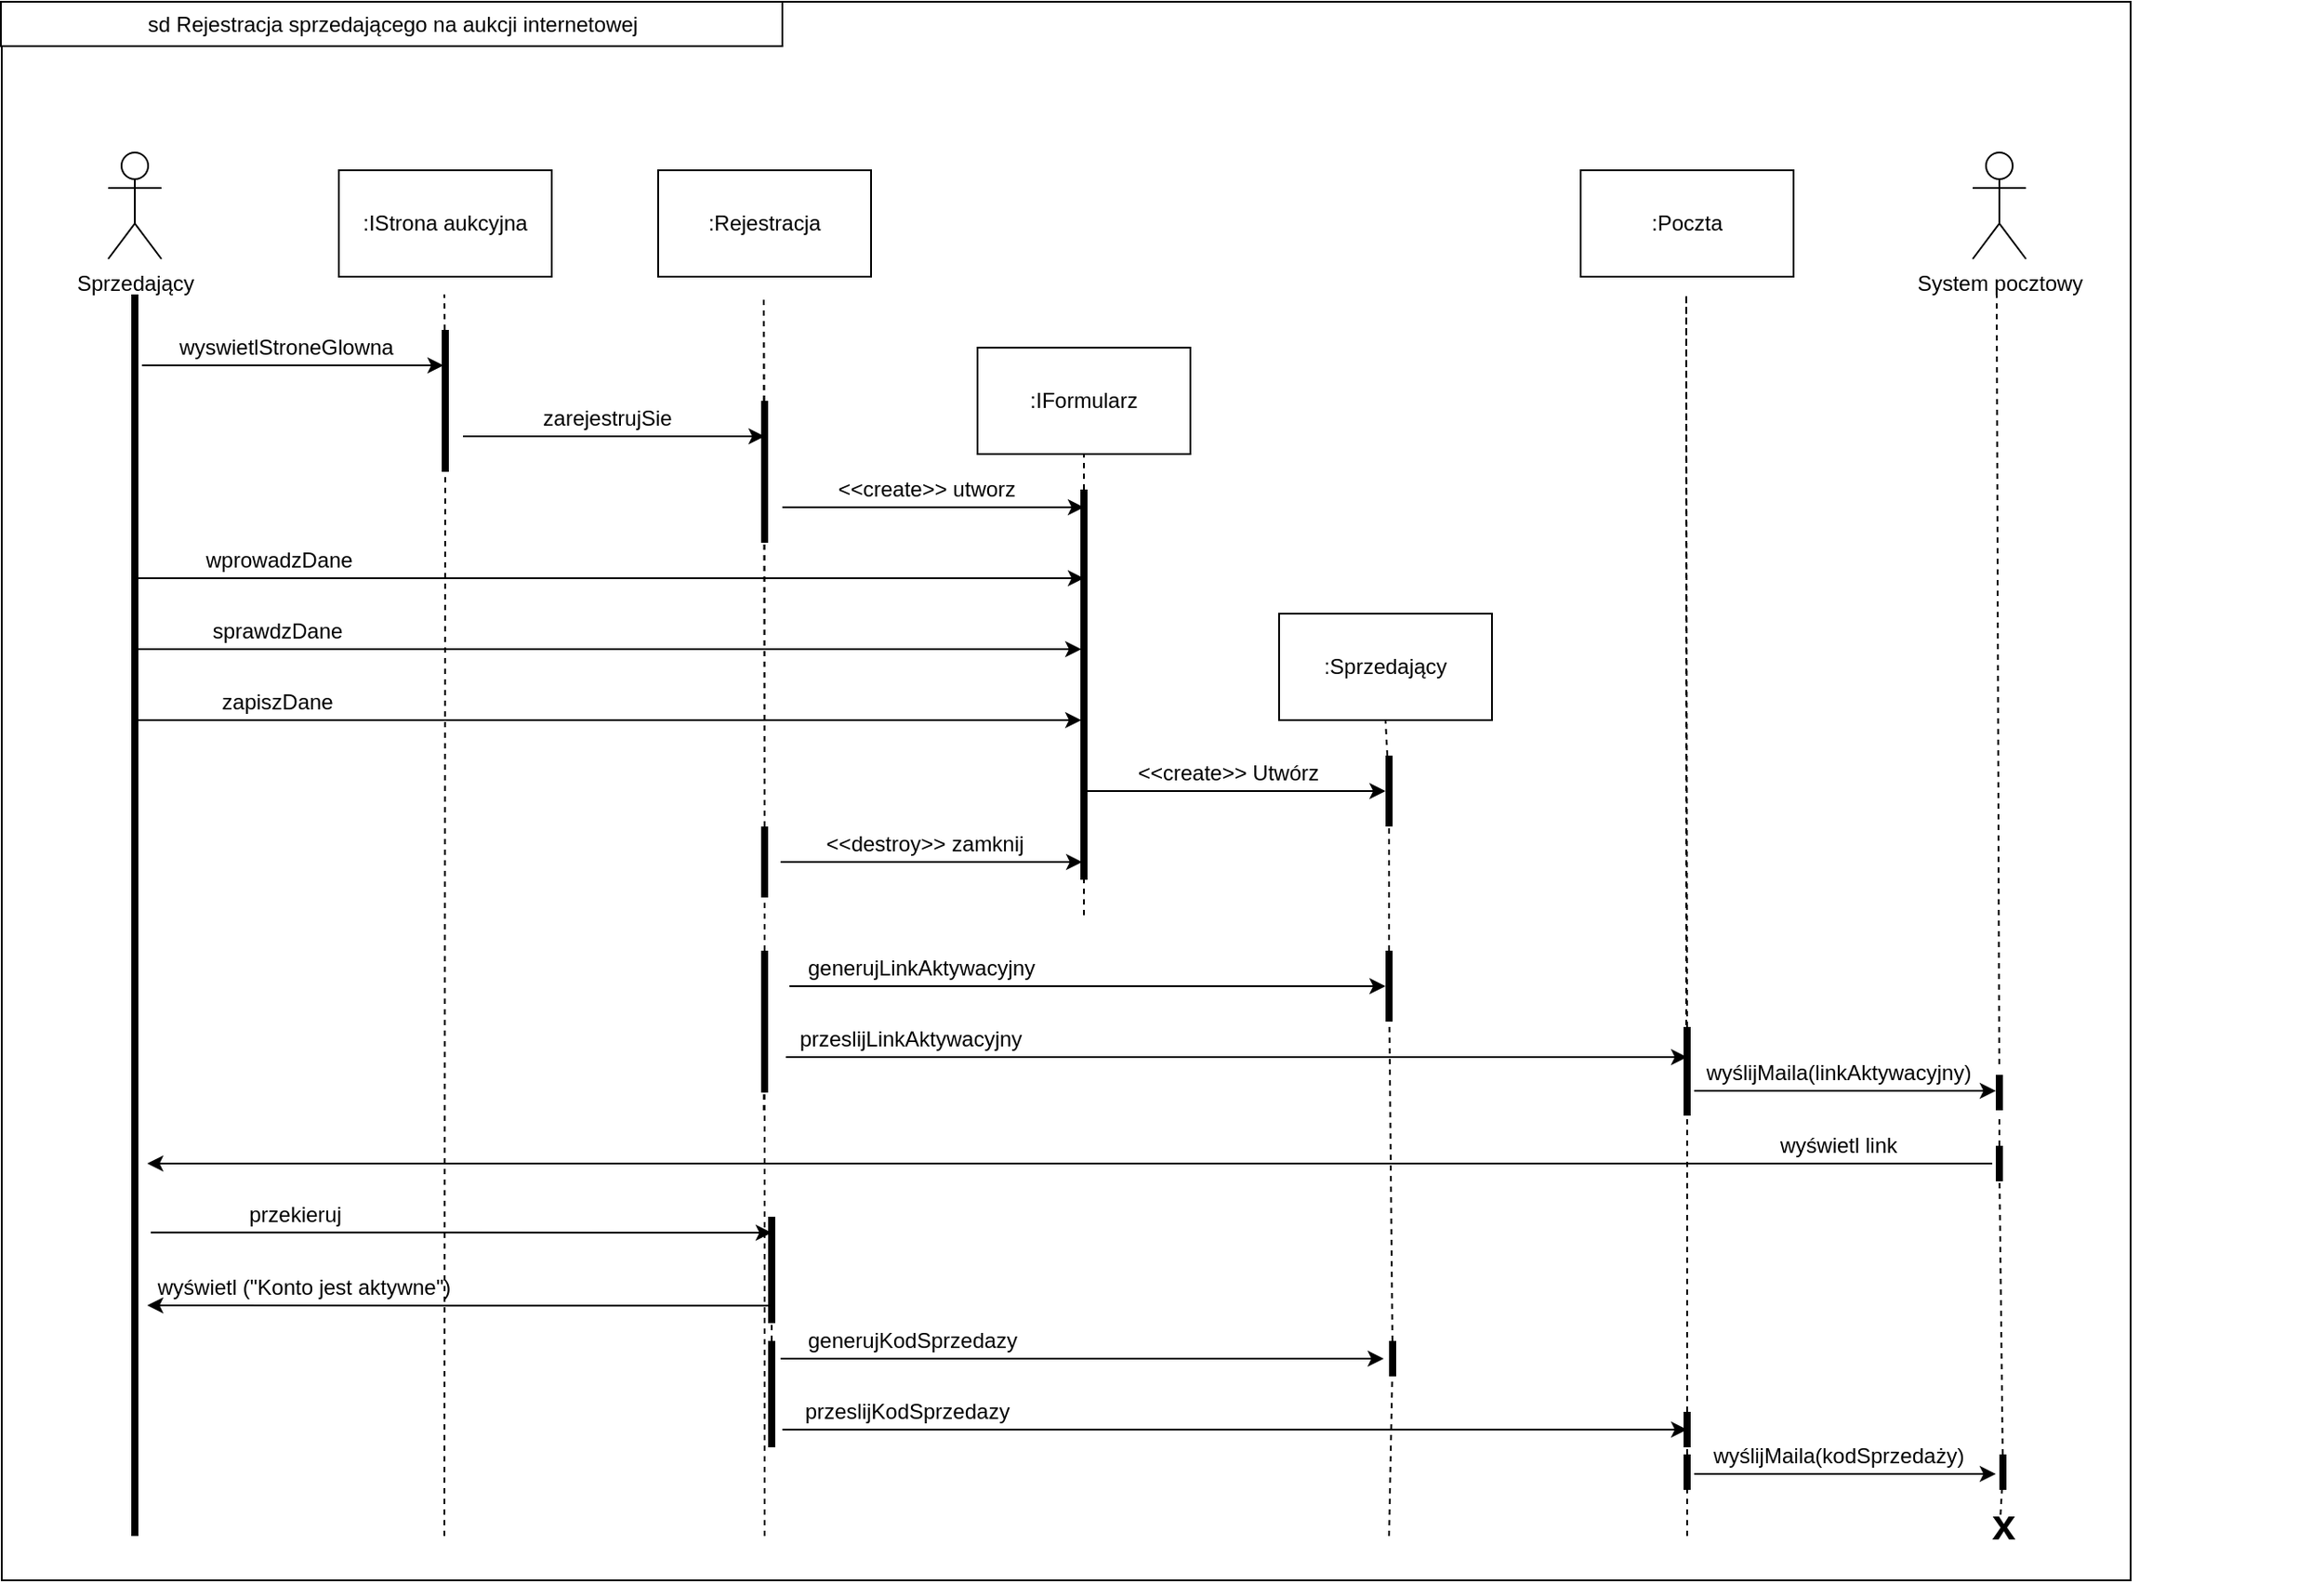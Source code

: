 <mxfile version="14.1.8" type="device"><diagram id="TclDcr41WI8yG3mQ187Z" name="Strona-1"><mxGraphModel dx="1851" dy="1761" grid="1" gridSize="10" guides="1" tooltips="1" connect="1" arrows="1" fold="1" page="1" pageScale="1" pageWidth="827" pageHeight="1169" math="0" shadow="0"><root><mxCell id="0"/><mxCell id="1" parent="0"/><mxCell id="VKVx8YX4D4wY5rULD72b-1" value="" style="rounded=0;whiteSpace=wrap;html=1;" vertex="1" parent="1"><mxGeometry y="-65" width="1200" height="890" as="geometry"/></mxCell><mxCell id="MxS5eRHeeOhXCV1rR9VC-2" value="Sprzedający" style="shape=umlActor;verticalLabelPosition=bottom;verticalAlign=top;html=1;outlineConnect=0;" parent="1" vertex="1"><mxGeometry x="60" y="20" width="30" height="60" as="geometry"/></mxCell><mxCell id="MxS5eRHeeOhXCV1rR9VC-8" value="" style="endArrow=none;dashed=1;html=1;" parent="1" source="MxS5eRHeeOhXCV1rR9VC-78" edge="1"><mxGeometry width="50" height="50" relative="1" as="geometry"><mxPoint x="75" y="760" as="sourcePoint"/><mxPoint x="74.5" y="100" as="targetPoint"/></mxGeometry></mxCell><mxCell id="MxS5eRHeeOhXCV1rR9VC-10" value="" style="endArrow=none;dashed=1;html=1;" parent="1" source="MxS5eRHeeOhXCV1rR9VC-81" edge="1"><mxGeometry width="50" height="50" relative="1" as="geometry"><mxPoint x="249.5" y="630" as="sourcePoint"/><mxPoint x="249.5" y="100" as="targetPoint"/></mxGeometry></mxCell><mxCell id="MxS5eRHeeOhXCV1rR9VC-11" value=":IStrona aukcyjna" style="rounded=0;whiteSpace=wrap;html=1;" parent="1" vertex="1"><mxGeometry x="190" y="30" width="120" height="60" as="geometry"/></mxCell><mxCell id="MxS5eRHeeOhXCV1rR9VC-12" value="" style="endArrow=none;dashed=1;html=1;" parent="1" source="MxS5eRHeeOhXCV1rR9VC-94" edge="1"><mxGeometry width="50" height="50" relative="1" as="geometry"><mxPoint x="429.5" y="560" as="sourcePoint"/><mxPoint x="429.5" y="100" as="targetPoint"/></mxGeometry></mxCell><mxCell id="MxS5eRHeeOhXCV1rR9VC-13" value=":Rejestracja" style="rounded=0;whiteSpace=wrap;html=1;" parent="1" vertex="1"><mxGeometry x="370" y="30" width="120" height="60" as="geometry"/></mxCell><mxCell id="MxS5eRHeeOhXCV1rR9VC-15" value="" style="endArrow=none;dashed=1;html=1;" parent="1" source="MxS5eRHeeOhXCV1rR9VC-83" edge="1"><mxGeometry width="50" height="50" relative="1" as="geometry"><mxPoint x="429.5" y="760" as="sourcePoint"/><mxPoint x="429.5" y="100" as="targetPoint"/></mxGeometry></mxCell><mxCell id="MxS5eRHeeOhXCV1rR9VC-16" value="" style="endArrow=none;dashed=1;html=1;" parent="1" edge="1"><mxGeometry width="50" height="50" relative="1" as="geometry"><mxPoint x="610" y="450" as="sourcePoint"/><mxPoint x="610" y="190" as="targetPoint"/></mxGeometry></mxCell><mxCell id="MxS5eRHeeOhXCV1rR9VC-17" value=":IFormularz" style="rounded=0;whiteSpace=wrap;html=1;" parent="1" vertex="1"><mxGeometry x="550" y="130" width="120" height="60" as="geometry"/></mxCell><mxCell id="MxS5eRHeeOhXCV1rR9VC-18" value="" style="endArrow=none;dashed=1;html=1;" parent="1" source="MxS5eRHeeOhXCV1rR9VC-101" edge="1"><mxGeometry width="50" height="50" relative="1" as="geometry"><mxPoint x="779.5" y="760" as="sourcePoint"/><mxPoint x="780" y="340" as="targetPoint"/></mxGeometry></mxCell><mxCell id="MxS5eRHeeOhXCV1rR9VC-19" value=":Sprzedający" style="rounded=0;whiteSpace=wrap;html=1;" parent="1" vertex="1"><mxGeometry x="720" y="280" width="120" height="60" as="geometry"/></mxCell><mxCell id="MxS5eRHeeOhXCV1rR9VC-22" value="" style="endArrow=none;dashed=1;html=1;" parent="1" edge="1"><mxGeometry width="50" height="50" relative="1" as="geometry"><mxPoint x="949.5" y="560" as="sourcePoint"/><mxPoint x="949.5" y="100" as="targetPoint"/></mxGeometry></mxCell><mxCell id="MxS5eRHeeOhXCV1rR9VC-23" value=":Poczta" style="rounded=0;whiteSpace=wrap;html=1;" parent="1" vertex="1"><mxGeometry x="890" y="30" width="120" height="60" as="geometry"/></mxCell><mxCell id="MxS5eRHeeOhXCV1rR9VC-24" value="" style="endArrow=none;dashed=1;html=1;" parent="1" source="MxS5eRHeeOhXCV1rR9VC-108" edge="1"><mxGeometry width="50" height="50" relative="1" as="geometry"><mxPoint x="949.5" y="760" as="sourcePoint"/><mxPoint x="949.5" y="100" as="targetPoint"/></mxGeometry></mxCell><mxCell id="MxS5eRHeeOhXCV1rR9VC-25" value="" style="endArrow=none;dashed=1;html=1;" parent="1" edge="1"><mxGeometry width="50" height="50" relative="1" as="geometry"><mxPoint x="1125.95" y="534" as="sourcePoint"/><mxPoint x="1124.5" y="100" as="targetPoint"/></mxGeometry></mxCell><mxCell id="MxS5eRHeeOhXCV1rR9VC-29" value="" style="endArrow=classic;html=1;" parent="1" edge="1"><mxGeometry width="50" height="50" relative="1" as="geometry"><mxPoint x="79" y="140" as="sourcePoint"/><mxPoint x="249" y="140" as="targetPoint"/></mxGeometry></mxCell><mxCell id="MxS5eRHeeOhXCV1rR9VC-31" value="wyswietlStroneGlowna" style="text;html=1;align=center;verticalAlign=middle;resizable=0;points=[];autosize=1;" parent="1" vertex="1"><mxGeometry x="90" y="120" width="140" height="20" as="geometry"/></mxCell><mxCell id="MxS5eRHeeOhXCV1rR9VC-32" value="" style="endArrow=classic;html=1;" parent="1" edge="1"><mxGeometry width="50" height="50" relative="1" as="geometry"><mxPoint x="260" y="180" as="sourcePoint"/><mxPoint x="430" y="180" as="targetPoint"/></mxGeometry></mxCell><mxCell id="MxS5eRHeeOhXCV1rR9VC-33" value="zarejestrujSie" style="text;html=1;align=center;verticalAlign=middle;resizable=0;points=[];autosize=1;" parent="1" vertex="1"><mxGeometry x="296" y="160" width="90" height="20" as="geometry"/></mxCell><mxCell id="MxS5eRHeeOhXCV1rR9VC-34" value="" style="endArrow=classic;html=1;" parent="1" edge="1"><mxGeometry width="50" height="50" relative="1" as="geometry"><mxPoint x="440" y="220" as="sourcePoint"/><mxPoint x="610" y="220" as="targetPoint"/></mxGeometry></mxCell><mxCell id="MxS5eRHeeOhXCV1rR9VC-35" value="&amp;lt;&amp;lt;create&amp;gt;&amp;gt; utworz" style="text;html=1;align=center;verticalAlign=middle;resizable=0;points=[];autosize=1;" parent="1" vertex="1"><mxGeometry x="461" y="200" width="120" height="20" as="geometry"/></mxCell><mxCell id="MxS5eRHeeOhXCV1rR9VC-36" value="" style="endArrow=classic;html=1;" parent="1" edge="1"><mxGeometry width="50" height="50" relative="1" as="geometry"><mxPoint x="75" y="260" as="sourcePoint"/><mxPoint x="610" y="260" as="targetPoint"/></mxGeometry></mxCell><mxCell id="MxS5eRHeeOhXCV1rR9VC-37" value="wprowadzDane" style="text;html=1;align=center;verticalAlign=middle;resizable=0;points=[];autosize=1;" parent="1" vertex="1"><mxGeometry x="106" y="240" width="100" height="20" as="geometry"/></mxCell><mxCell id="MxS5eRHeeOhXCV1rR9VC-38" value="" style="endArrow=classic;html=1;" parent="1" edge="1"><mxGeometry width="50" height="50" relative="1" as="geometry"><mxPoint x="73.5" y="300" as="sourcePoint"/><mxPoint x="608.5" y="300" as="targetPoint"/></mxGeometry></mxCell><mxCell id="MxS5eRHeeOhXCV1rR9VC-39" value="sprawdzDane" style="text;html=1;align=center;verticalAlign=middle;resizable=0;points=[];autosize=1;" parent="1" vertex="1"><mxGeometry x="109.5" y="280" width="90" height="20" as="geometry"/></mxCell><mxCell id="MxS5eRHeeOhXCV1rR9VC-41" value="" style="endArrow=classic;html=1;" parent="1" edge="1"><mxGeometry width="50" height="50" relative="1" as="geometry"><mxPoint x="73.5" y="340" as="sourcePoint"/><mxPoint x="608.5" y="340" as="targetPoint"/></mxGeometry></mxCell><mxCell id="MxS5eRHeeOhXCV1rR9VC-42" value="zapiszDane" style="text;html=1;align=center;verticalAlign=middle;resizable=0;points=[];autosize=1;" parent="1" vertex="1"><mxGeometry x="114.5" y="320" width="80" height="20" as="geometry"/></mxCell><mxCell id="MxS5eRHeeOhXCV1rR9VC-43" value="" style="endArrow=classic;html=1;" parent="1" edge="1"><mxGeometry width="50" height="50" relative="1" as="geometry"><mxPoint x="610" y="380" as="sourcePoint"/><mxPoint x="780" y="380" as="targetPoint"/></mxGeometry></mxCell><mxCell id="MxS5eRHeeOhXCV1rR9VC-44" value="&amp;lt;&amp;lt;create&amp;gt;&amp;gt; Utwórz" style="text;html=1;align=center;verticalAlign=middle;resizable=0;points=[];autosize=1;" parent="1" vertex="1"><mxGeometry x="631" y="360" width="120" height="20" as="geometry"/></mxCell><mxCell id="MxS5eRHeeOhXCV1rR9VC-45" value="" style="endArrow=classic;html=1;" parent="1" edge="1"><mxGeometry width="50" height="50" relative="1" as="geometry"><mxPoint x="439" y="420" as="sourcePoint"/><mxPoint x="609" y="420" as="targetPoint"/></mxGeometry></mxCell><mxCell id="MxS5eRHeeOhXCV1rR9VC-46" value="&amp;lt;&amp;lt;destroy&amp;gt;&amp;gt; zamknij" style="text;html=1;align=center;verticalAlign=middle;resizable=0;points=[];autosize=1;" parent="1" vertex="1"><mxGeometry x="455" y="400" width="130" height="20" as="geometry"/></mxCell><mxCell id="MxS5eRHeeOhXCV1rR9VC-47" value="" style="endArrow=classic;html=1;" parent="1" edge="1"><mxGeometry width="50" height="50" relative="1" as="geometry"><mxPoint x="444" y="490" as="sourcePoint"/><mxPoint x="780" y="490" as="targetPoint"/></mxGeometry></mxCell><mxCell id="MxS5eRHeeOhXCV1rR9VC-48" value="generujLinkAktywacyjny" style="text;html=1;align=center;verticalAlign=middle;resizable=0;points=[];autosize=1;" parent="1" vertex="1"><mxGeometry x="448" y="470" width="140" height="20" as="geometry"/></mxCell><mxCell id="MxS5eRHeeOhXCV1rR9VC-49" value="" style="endArrow=classic;html=1;" parent="1" edge="1"><mxGeometry width="50" height="50" relative="1" as="geometry"><mxPoint x="442" y="530" as="sourcePoint"/><mxPoint x="950" y="530" as="targetPoint"/></mxGeometry></mxCell><mxCell id="MxS5eRHeeOhXCV1rR9VC-50" value="przeslijLinkAktywacyjny" style="text;html=1;align=center;verticalAlign=middle;resizable=0;points=[];autosize=1;" parent="1" vertex="1"><mxGeometry x="442" y="510" width="140" height="20" as="geometry"/></mxCell><mxCell id="MxS5eRHeeOhXCV1rR9VC-51" value="" style="endArrow=classic;html=1;" parent="1" edge="1"><mxGeometry width="50" height="50" relative="1" as="geometry"><mxPoint x="439" y="700" as="sourcePoint"/><mxPoint x="779" y="700" as="targetPoint"/></mxGeometry></mxCell><mxCell id="MxS5eRHeeOhXCV1rR9VC-52" value="generujKodSprzedazy" style="text;html=1;align=center;verticalAlign=middle;resizable=0;points=[];autosize=1;" parent="1" vertex="1"><mxGeometry x="448" y="680" width="130" height="20" as="geometry"/></mxCell><mxCell id="MxS5eRHeeOhXCV1rR9VC-53" value="" style="endArrow=classic;html=1;" parent="1" edge="1"><mxGeometry width="50" height="50" relative="1" as="geometry"><mxPoint x="440" y="740" as="sourcePoint"/><mxPoint x="950" y="740" as="targetPoint"/></mxGeometry></mxCell><mxCell id="MxS5eRHeeOhXCV1rR9VC-54" value="przeslijKodSprzedazy" style="text;html=1;align=center;verticalAlign=middle;resizable=0;points=[];autosize=1;" parent="1" vertex="1"><mxGeometry x="445" y="720" width="130" height="20" as="geometry"/></mxCell><mxCell id="MxS5eRHeeOhXCV1rR9VC-56" value="" style="endArrow=classic;html=1;" parent="1" edge="1"><mxGeometry width="50" height="50" relative="1" as="geometry"><mxPoint x="954" y="549" as="sourcePoint"/><mxPoint x="1124" y="549" as="targetPoint"/></mxGeometry></mxCell><mxCell id="MxS5eRHeeOhXCV1rR9VC-57" value="wyślijMaila(linkAktywacyjny)" style="text;html=1;align=center;verticalAlign=middle;resizable=0;points=[];autosize=1;" parent="1" vertex="1"><mxGeometry x="950" y="529" width="170" height="20" as="geometry"/></mxCell><mxCell id="MxS5eRHeeOhXCV1rR9VC-58" value="" style="endArrow=classic;html=1;" parent="1" edge="1"><mxGeometry width="50" height="50" relative="1" as="geometry"><mxPoint x="954" y="765" as="sourcePoint"/><mxPoint x="1124" y="765" as="targetPoint"/></mxGeometry></mxCell><mxCell id="MxS5eRHeeOhXCV1rR9VC-59" value="wyślijMaila(kodSprzedaży)" style="text;html=1;align=center;verticalAlign=middle;resizable=0;points=[];autosize=1;" parent="1" vertex="1"><mxGeometry x="955" y="745" width="160" height="20" as="geometry"/></mxCell><mxCell id="MxS5eRHeeOhXCV1rR9VC-60" value="" style="endArrow=classic;html=1;" parent="1" edge="1"><mxGeometry width="50" height="50" relative="1" as="geometry"><mxPoint x="1122" y="590" as="sourcePoint"/><mxPoint x="82" y="590" as="targetPoint"/></mxGeometry></mxCell><mxCell id="MxS5eRHeeOhXCV1rR9VC-61" value="wyświetl link" style="text;html=1;align=center;verticalAlign=middle;resizable=0;points=[];autosize=1;" parent="1" vertex="1"><mxGeometry x="995" y="570" width="80" height="20" as="geometry"/></mxCell><mxCell id="MxS5eRHeeOhXCV1rR9VC-68" value="" style="endArrow=classic;html=1;" parent="1" edge="1"><mxGeometry width="50" height="50" relative="1" as="geometry"><mxPoint x="84" y="628.82" as="sourcePoint"/><mxPoint x="434" y="629" as="targetPoint"/></mxGeometry></mxCell><mxCell id="MxS5eRHeeOhXCV1rR9VC-69" value="przekieruj" style="text;html=1;align=center;verticalAlign=middle;resizable=0;points=[];autosize=1;" parent="1" vertex="1"><mxGeometry x="130" y="608.82" width="70" height="20" as="geometry"/></mxCell><mxCell id="MxS5eRHeeOhXCV1rR9VC-70" value="" style="endArrow=classic;html=1;" parent="1" edge="1"><mxGeometry width="50" height="50" relative="1" as="geometry"><mxPoint x="432" y="670.18" as="sourcePoint"/><mxPoint x="82" y="670.0" as="targetPoint"/></mxGeometry></mxCell><mxCell id="MxS5eRHeeOhXCV1rR9VC-71" value="wyświetl (&quot;Konto jest aktywne&quot;)" style="text;html=1;align=center;verticalAlign=middle;resizable=0;points=[];autosize=1;" parent="1" vertex="1"><mxGeometry x="80" y="650.0" width="180" height="20" as="geometry"/></mxCell><mxCell id="MxS5eRHeeOhXCV1rR9VC-75" value="System pocztowy" style="shape=umlActor;verticalLabelPosition=bottom;verticalAlign=top;html=1;outlineConnect=0;" parent="1" vertex="1"><mxGeometry x="1111" y="20" width="30" height="60" as="geometry"/></mxCell><mxCell id="MxS5eRHeeOhXCV1rR9VC-78" value="" style="line;strokeWidth=4;fillColor=none;align=left;verticalAlign=middle;spacingTop=-1;spacingLeft=3;spacingRight=3;rotatable=0;labelPosition=right;points=[];portConstraint=eastwest;direction=south;" parent="1" vertex="1"><mxGeometry x="71" y="100" width="8" height="700" as="geometry"/></mxCell><mxCell id="MxS5eRHeeOhXCV1rR9VC-79" value="" style="endArrow=none;dashed=1;html=1;" parent="1" edge="1"><mxGeometry width="50" height="50" relative="1" as="geometry"><mxPoint x="79" y="790.0" as="sourcePoint"/><mxPoint x="79" y="790.0" as="targetPoint"/></mxGeometry></mxCell><mxCell id="MxS5eRHeeOhXCV1rR9VC-81" value="" style="line;strokeWidth=4;fillColor=none;align=left;verticalAlign=middle;spacingTop=-1;spacingLeft=3;spacingRight=3;rotatable=0;labelPosition=right;points=[];portConstraint=eastwest;direction=south;" parent="1" vertex="1"><mxGeometry x="246" y="120" width="8" height="80" as="geometry"/></mxCell><mxCell id="MxS5eRHeeOhXCV1rR9VC-82" value="" style="endArrow=none;dashed=1;html=1;" parent="1" target="MxS5eRHeeOhXCV1rR9VC-81" edge="1"><mxGeometry width="50" height="50" relative="1" as="geometry"><mxPoint x="249.5" y="800" as="sourcePoint"/><mxPoint x="249.5" y="100" as="targetPoint"/></mxGeometry></mxCell><mxCell id="MxS5eRHeeOhXCV1rR9VC-83" value="" style="line;strokeWidth=4;fillColor=none;align=left;verticalAlign=middle;spacingTop=-1;spacingLeft=3;spacingRight=3;rotatable=0;labelPosition=right;points=[];portConstraint=eastwest;direction=south;" parent="1" vertex="1"><mxGeometry x="426" y="160" width="8" height="80" as="geometry"/></mxCell><mxCell id="MxS5eRHeeOhXCV1rR9VC-84" value="" style="endArrow=none;dashed=1;html=1;" parent="1" source="MxS5eRHeeOhXCV1rR9VC-94" target="MxS5eRHeeOhXCV1rR9VC-83" edge="1"><mxGeometry width="50" height="50" relative="1" as="geometry"><mxPoint x="429.5" y="760.0" as="sourcePoint"/><mxPoint x="429.5" y="100" as="targetPoint"/></mxGeometry></mxCell><mxCell id="MxS5eRHeeOhXCV1rR9VC-86" value="" style="endArrow=none;dashed=1;html=1;" parent="1" source="MxS5eRHeeOhXCV1rR9VC-87" edge="1"><mxGeometry width="50" height="50" relative="1" as="geometry"><mxPoint x="610" y="430" as="sourcePoint"/><mxPoint x="610.0" y="230" as="targetPoint"/></mxGeometry></mxCell><mxCell id="MxS5eRHeeOhXCV1rR9VC-87" value="" style="line;strokeWidth=4;fillColor=none;align=left;verticalAlign=middle;spacingTop=-1;spacingLeft=3;spacingRight=3;rotatable=0;labelPosition=right;points=[];portConstraint=eastwest;direction=south;" parent="1" vertex="1"><mxGeometry x="606" y="210" width="8" height="220" as="geometry"/></mxCell><mxCell id="MxS5eRHeeOhXCV1rR9VC-88" value="" style="endArrow=none;dashed=1;html=1;" parent="1" edge="1"><mxGeometry width="50" height="50" relative="1" as="geometry"><mxPoint x="614" y="460" as="sourcePoint"/><mxPoint x="614" y="460" as="targetPoint"/></mxGeometry></mxCell><mxCell id="MxS5eRHeeOhXCV1rR9VC-93" value="x" style="text;strokeColor=none;fillColor=none;html=1;fontSize=24;fontStyle=1;verticalAlign=middle;align=center;" parent="1" vertex="1"><mxGeometry x="1078" y="774" width="100" height="40" as="geometry"/></mxCell><mxCell id="MxS5eRHeeOhXCV1rR9VC-95" value="" style="endArrow=none;dashed=1;html=1;" parent="1" target="MxS5eRHeeOhXCV1rR9VC-94" edge="1"><mxGeometry width="50" height="50" relative="1" as="geometry"><mxPoint x="430" y="800" as="sourcePoint"/><mxPoint x="429.964" y="240" as="targetPoint"/></mxGeometry></mxCell><mxCell id="MxS5eRHeeOhXCV1rR9VC-94" value="" style="line;strokeWidth=4;fillColor=none;align=left;verticalAlign=middle;spacingTop=-1;spacingLeft=3;spacingRight=3;rotatable=0;labelPosition=right;points=[];portConstraint=eastwest;direction=south;" parent="1" vertex="1"><mxGeometry x="426" y="400" width="8" height="40" as="geometry"/></mxCell><mxCell id="MxS5eRHeeOhXCV1rR9VC-96" value="" style="endArrow=none;dashed=1;html=1;" parent="1" source="MxS5eRHeeOhXCV1rR9VC-106" target="MxS5eRHeeOhXCV1rR9VC-94" edge="1"><mxGeometry width="50" height="50" relative="1" as="geometry"><mxPoint x="429.5" y="560" as="sourcePoint"/><mxPoint x="429.5" y="100" as="targetPoint"/></mxGeometry></mxCell><mxCell id="MxS5eRHeeOhXCV1rR9VC-101" value="" style="line;strokeWidth=4;fillColor=none;align=left;verticalAlign=middle;spacingTop=-1;spacingLeft=3;spacingRight=3;rotatable=0;labelPosition=right;points=[];portConstraint=eastwest;direction=south;" parent="1" vertex="1"><mxGeometry x="604" y="360" width="356" height="40" as="geometry"/></mxCell><mxCell id="MxS5eRHeeOhXCV1rR9VC-102" value="" style="endArrow=none;dashed=1;html=1;" parent="1" source="MxS5eRHeeOhXCV1rR9VC-103" target="MxS5eRHeeOhXCV1rR9VC-101" edge="1"><mxGeometry width="50" height="50" relative="1" as="geometry"><mxPoint x="779.5" y="760.0" as="sourcePoint"/><mxPoint x="780" y="340" as="targetPoint"/></mxGeometry></mxCell><mxCell id="MxS5eRHeeOhXCV1rR9VC-103" value="" style="line;strokeWidth=4;fillColor=none;align=left;verticalAlign=middle;spacingTop=-1;spacingLeft=3;spacingRight=3;rotatable=0;labelPosition=right;points=[];portConstraint=eastwest;direction=south;" parent="1" vertex="1"><mxGeometry x="604" y="470" width="356" height="40" as="geometry"/></mxCell><mxCell id="MxS5eRHeeOhXCV1rR9VC-104" value="" style="endArrow=none;dashed=1;html=1;" parent="1" source="MxS5eRHeeOhXCV1rR9VC-125" target="MxS5eRHeeOhXCV1rR9VC-103" edge="1"><mxGeometry width="50" height="50" relative="1" as="geometry"><mxPoint x="782" y="800" as="sourcePoint"/><mxPoint x="781.868" y="400" as="targetPoint"/></mxGeometry></mxCell><mxCell id="MxS5eRHeeOhXCV1rR9VC-106" value="" style="line;strokeWidth=4;fillColor=none;align=left;verticalAlign=middle;spacingTop=-1;spacingLeft=3;spacingRight=3;rotatable=0;labelPosition=right;points=[];portConstraint=eastwest;direction=south;" parent="1" vertex="1"><mxGeometry x="426" y="470" width="8" height="80" as="geometry"/></mxCell><mxCell id="MxS5eRHeeOhXCV1rR9VC-107" value="" style="endArrow=none;dashed=1;html=1;" parent="1" target="MxS5eRHeeOhXCV1rR9VC-106" edge="1"><mxGeometry width="50" height="50" relative="1" as="geometry"><mxPoint x="429.5" y="560" as="sourcePoint"/><mxPoint x="429.929" y="440" as="targetPoint"/></mxGeometry></mxCell><mxCell id="MxS5eRHeeOhXCV1rR9VC-108" value="" style="line;strokeWidth=4;fillColor=none;align=left;verticalAlign=middle;spacingTop=-1;spacingLeft=3;spacingRight=3;rotatable=0;labelPosition=right;points=[];portConstraint=eastwest;direction=south;" parent="1" vertex="1"><mxGeometry x="772" y="513" width="356" height="50" as="geometry"/></mxCell><mxCell id="MxS5eRHeeOhXCV1rR9VC-109" value="" style="endArrow=none;dashed=1;html=1;" parent="1" source="MxS5eRHeeOhXCV1rR9VC-127" target="MxS5eRHeeOhXCV1rR9VC-108" edge="1"><mxGeometry width="50" height="50" relative="1" as="geometry"><mxPoint x="950" y="800" as="sourcePoint"/><mxPoint x="949.5" y="100" as="targetPoint"/></mxGeometry></mxCell><mxCell id="MxS5eRHeeOhXCV1rR9VC-111" value="" style="endArrow=none;dashed=1;html=1;" parent="1" source="MxS5eRHeeOhXCV1rR9VC-113" edge="1"><mxGeometry width="50" height="50" relative="1" as="geometry"><mxPoint x="1124.5" y="760.0" as="sourcePoint"/><mxPoint x="1126" y="564" as="targetPoint"/></mxGeometry></mxCell><mxCell id="MxS5eRHeeOhXCV1rR9VC-113" value="" style="line;strokeWidth=4;fillColor=none;align=left;verticalAlign=middle;spacingTop=-1;spacingLeft=3;spacingRight=3;rotatable=0;labelPosition=right;points=[];portConstraint=eastwest;direction=south;" parent="1" vertex="1"><mxGeometry x="948" y="580" width="356" height="20" as="geometry"/></mxCell><mxCell id="MxS5eRHeeOhXCV1rR9VC-114" value="" style="endArrow=none;dashed=1;html=1;" parent="1" source="MxS5eRHeeOhXCV1rR9VC-123" target="MxS5eRHeeOhXCV1rR9VC-113" edge="1"><mxGeometry width="50" height="50" relative="1" as="geometry"><mxPoint x="1126" y="800" as="sourcePoint"/><mxPoint x="1125.857" y="570" as="targetPoint"/></mxGeometry></mxCell><mxCell id="MxS5eRHeeOhXCV1rR9VC-115" value="" style="line;strokeWidth=4;fillColor=none;align=left;verticalAlign=middle;spacingTop=-1;spacingLeft=3;spacingRight=3;rotatable=0;labelPosition=right;points=[];portConstraint=eastwest;direction=south;" parent="1" vertex="1"><mxGeometry x="948" y="540" width="356" height="20" as="geometry"/></mxCell><mxCell id="MxS5eRHeeOhXCV1rR9VC-116" value="" style="line;strokeWidth=4;fillColor=none;align=left;verticalAlign=middle;spacingTop=-1;spacingLeft=3;spacingRight=3;rotatable=0;labelPosition=right;points=[];portConstraint=eastwest;direction=south;" parent="1" vertex="1"><mxGeometry x="431" y="620" width="6" height="60" as="geometry"/></mxCell><mxCell id="MxS5eRHeeOhXCV1rR9VC-117" value="" style="endArrow=none;dashed=1;html=1;" parent="1" source="MxS5eRHeeOhXCV1rR9VC-118" target="MxS5eRHeeOhXCV1rR9VC-116" edge="1"><mxGeometry width="50" height="50" relative="1" as="geometry"><mxPoint x="429.5" y="760.0" as="sourcePoint"/><mxPoint x="429.971" y="440" as="targetPoint"/></mxGeometry></mxCell><mxCell id="MxS5eRHeeOhXCV1rR9VC-118" value="" style="line;strokeWidth=4;fillColor=none;align=left;verticalAlign=middle;spacingTop=-1;spacingLeft=3;spacingRight=3;rotatable=0;labelPosition=right;points=[];portConstraint=eastwest;direction=south;" parent="1" vertex="1"><mxGeometry x="431" y="690" width="6" height="60" as="geometry"/></mxCell><mxCell id="MxS5eRHeeOhXCV1rR9VC-121" value="" style="line;strokeWidth=4;fillColor=none;align=left;verticalAlign=middle;spacingTop=-1;spacingLeft=3;spacingRight=3;rotatable=0;labelPosition=right;points=[];portConstraint=eastwest;direction=south;" parent="1" vertex="1"><mxGeometry x="772" y="754" width="356" height="20" as="geometry"/></mxCell><mxCell id="MxS5eRHeeOhXCV1rR9VC-122" value="" style="endArrow=none;dashed=1;html=1;" parent="1" target="MxS5eRHeeOhXCV1rR9VC-121" edge="1"><mxGeometry width="50" height="50" relative="1" as="geometry"><mxPoint x="950" y="800.0" as="sourcePoint"/><mxPoint x="950" y="563" as="targetPoint"/></mxGeometry></mxCell><mxCell id="MxS5eRHeeOhXCV1rR9VC-123" value="" style="line;strokeWidth=4;fillColor=none;align=left;verticalAlign=middle;spacingTop=-1;spacingLeft=3;spacingRight=3;rotatable=0;labelPosition=right;points=[];portConstraint=eastwest;direction=south;" parent="1" vertex="1"><mxGeometry x="950" y="754" width="356" height="20" as="geometry"/></mxCell><mxCell id="MxS5eRHeeOhXCV1rR9VC-124" value="" style="endArrow=none;dashed=1;html=1;" parent="1" target="MxS5eRHeeOhXCV1rR9VC-123" edge="1"><mxGeometry width="50" height="50" relative="1" as="geometry"><mxPoint x="1126" y="800.0" as="sourcePoint"/><mxPoint x="1126" y="600" as="targetPoint"/></mxGeometry></mxCell><mxCell id="MxS5eRHeeOhXCV1rR9VC-125" value="" style="line;strokeWidth=4;fillColor=none;align=left;verticalAlign=middle;spacingTop=-1;spacingLeft=3;spacingRight=3;rotatable=0;labelPosition=right;points=[];portConstraint=eastwest;direction=south;" parent="1" vertex="1"><mxGeometry x="606" y="690" width="356" height="20" as="geometry"/></mxCell><mxCell id="MxS5eRHeeOhXCV1rR9VC-126" value="" style="endArrow=none;dashed=1;html=1;" parent="1" target="MxS5eRHeeOhXCV1rR9VC-125" edge="1"><mxGeometry width="50" height="50" relative="1" as="geometry"><mxPoint x="782" y="800.0" as="sourcePoint"/><mxPoint x="782" y="510" as="targetPoint"/></mxGeometry></mxCell><mxCell id="MxS5eRHeeOhXCV1rR9VC-127" value="" style="line;strokeWidth=4;fillColor=none;align=left;verticalAlign=middle;spacingTop=-1;spacingLeft=3;spacingRight=3;rotatable=0;labelPosition=right;points=[];portConstraint=eastwest;direction=south;" parent="1" vertex="1"><mxGeometry x="772" y="730" width="356" height="20" as="geometry"/></mxCell><mxCell id="MxS5eRHeeOhXCV1rR9VC-128" value="" style="endArrow=none;dashed=1;html=1;" parent="1" source="MxS5eRHeeOhXCV1rR9VC-121" target="MxS5eRHeeOhXCV1rR9VC-127" edge="1"><mxGeometry width="50" height="50" relative="1" as="geometry"><mxPoint x="950" y="754" as="sourcePoint"/><mxPoint x="950" y="563" as="targetPoint"/></mxGeometry></mxCell><mxCell id="VKVx8YX4D4wY5rULD72b-2" value="sd&amp;nbsp;Rejestracja sprzedającego na aukcji internetowej " style="rounded=0;whiteSpace=wrap;html=1;" vertex="1" parent="1"><mxGeometry x="-0.5" y="-65" width="440.5" height="25" as="geometry"/></mxCell></root></mxGraphModel></diagram></mxfile>
